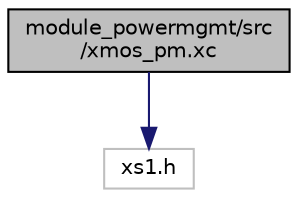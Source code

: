 digraph "module_powermgmt/src/xmos_pm.xc"
{
 // INTERACTIVE_SVG=YES
  edge [fontname="Helvetica",fontsize="10",labelfontname="Helvetica",labelfontsize="10"];
  node [fontname="Helvetica",fontsize="10",shape=record];
  Node1 [label="module_powermgmt/src\l/xmos_pm.xc",height=0.2,width=0.4,color="black", fillcolor="grey75", style="filled" fontcolor="black"];
  Node1 -> Node2 [color="midnightblue",fontsize="10",style="solid",fontname="Helvetica"];
  Node2 [label="xs1.h",height=0.2,width=0.4,color="grey75", fillcolor="white", style="filled"];
}
